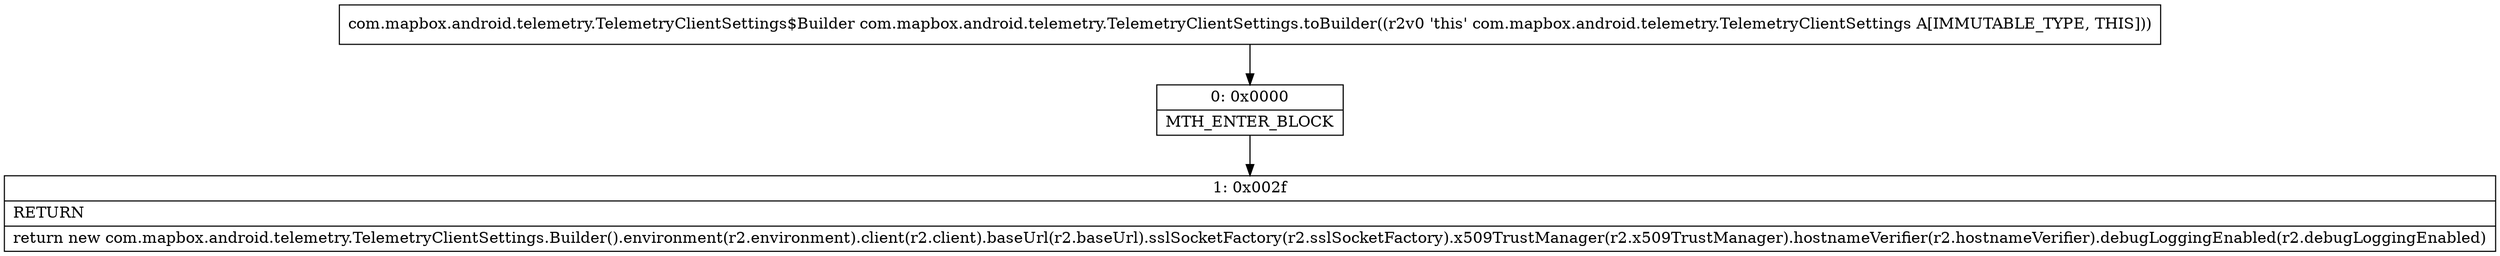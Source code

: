 digraph "CFG forcom.mapbox.android.telemetry.TelemetryClientSettings.toBuilder()Lcom\/mapbox\/android\/telemetry\/TelemetryClientSettings$Builder;" {
Node_0 [shape=record,label="{0\:\ 0x0000|MTH_ENTER_BLOCK\l}"];
Node_1 [shape=record,label="{1\:\ 0x002f|RETURN\l|return new com.mapbox.android.telemetry.TelemetryClientSettings.Builder().environment(r2.environment).client(r2.client).baseUrl(r2.baseUrl).sslSocketFactory(r2.sslSocketFactory).x509TrustManager(r2.x509TrustManager).hostnameVerifier(r2.hostnameVerifier).debugLoggingEnabled(r2.debugLoggingEnabled)\l}"];
MethodNode[shape=record,label="{com.mapbox.android.telemetry.TelemetryClientSettings$Builder com.mapbox.android.telemetry.TelemetryClientSettings.toBuilder((r2v0 'this' com.mapbox.android.telemetry.TelemetryClientSettings A[IMMUTABLE_TYPE, THIS])) }"];
MethodNode -> Node_0;
Node_0 -> Node_1;
}

